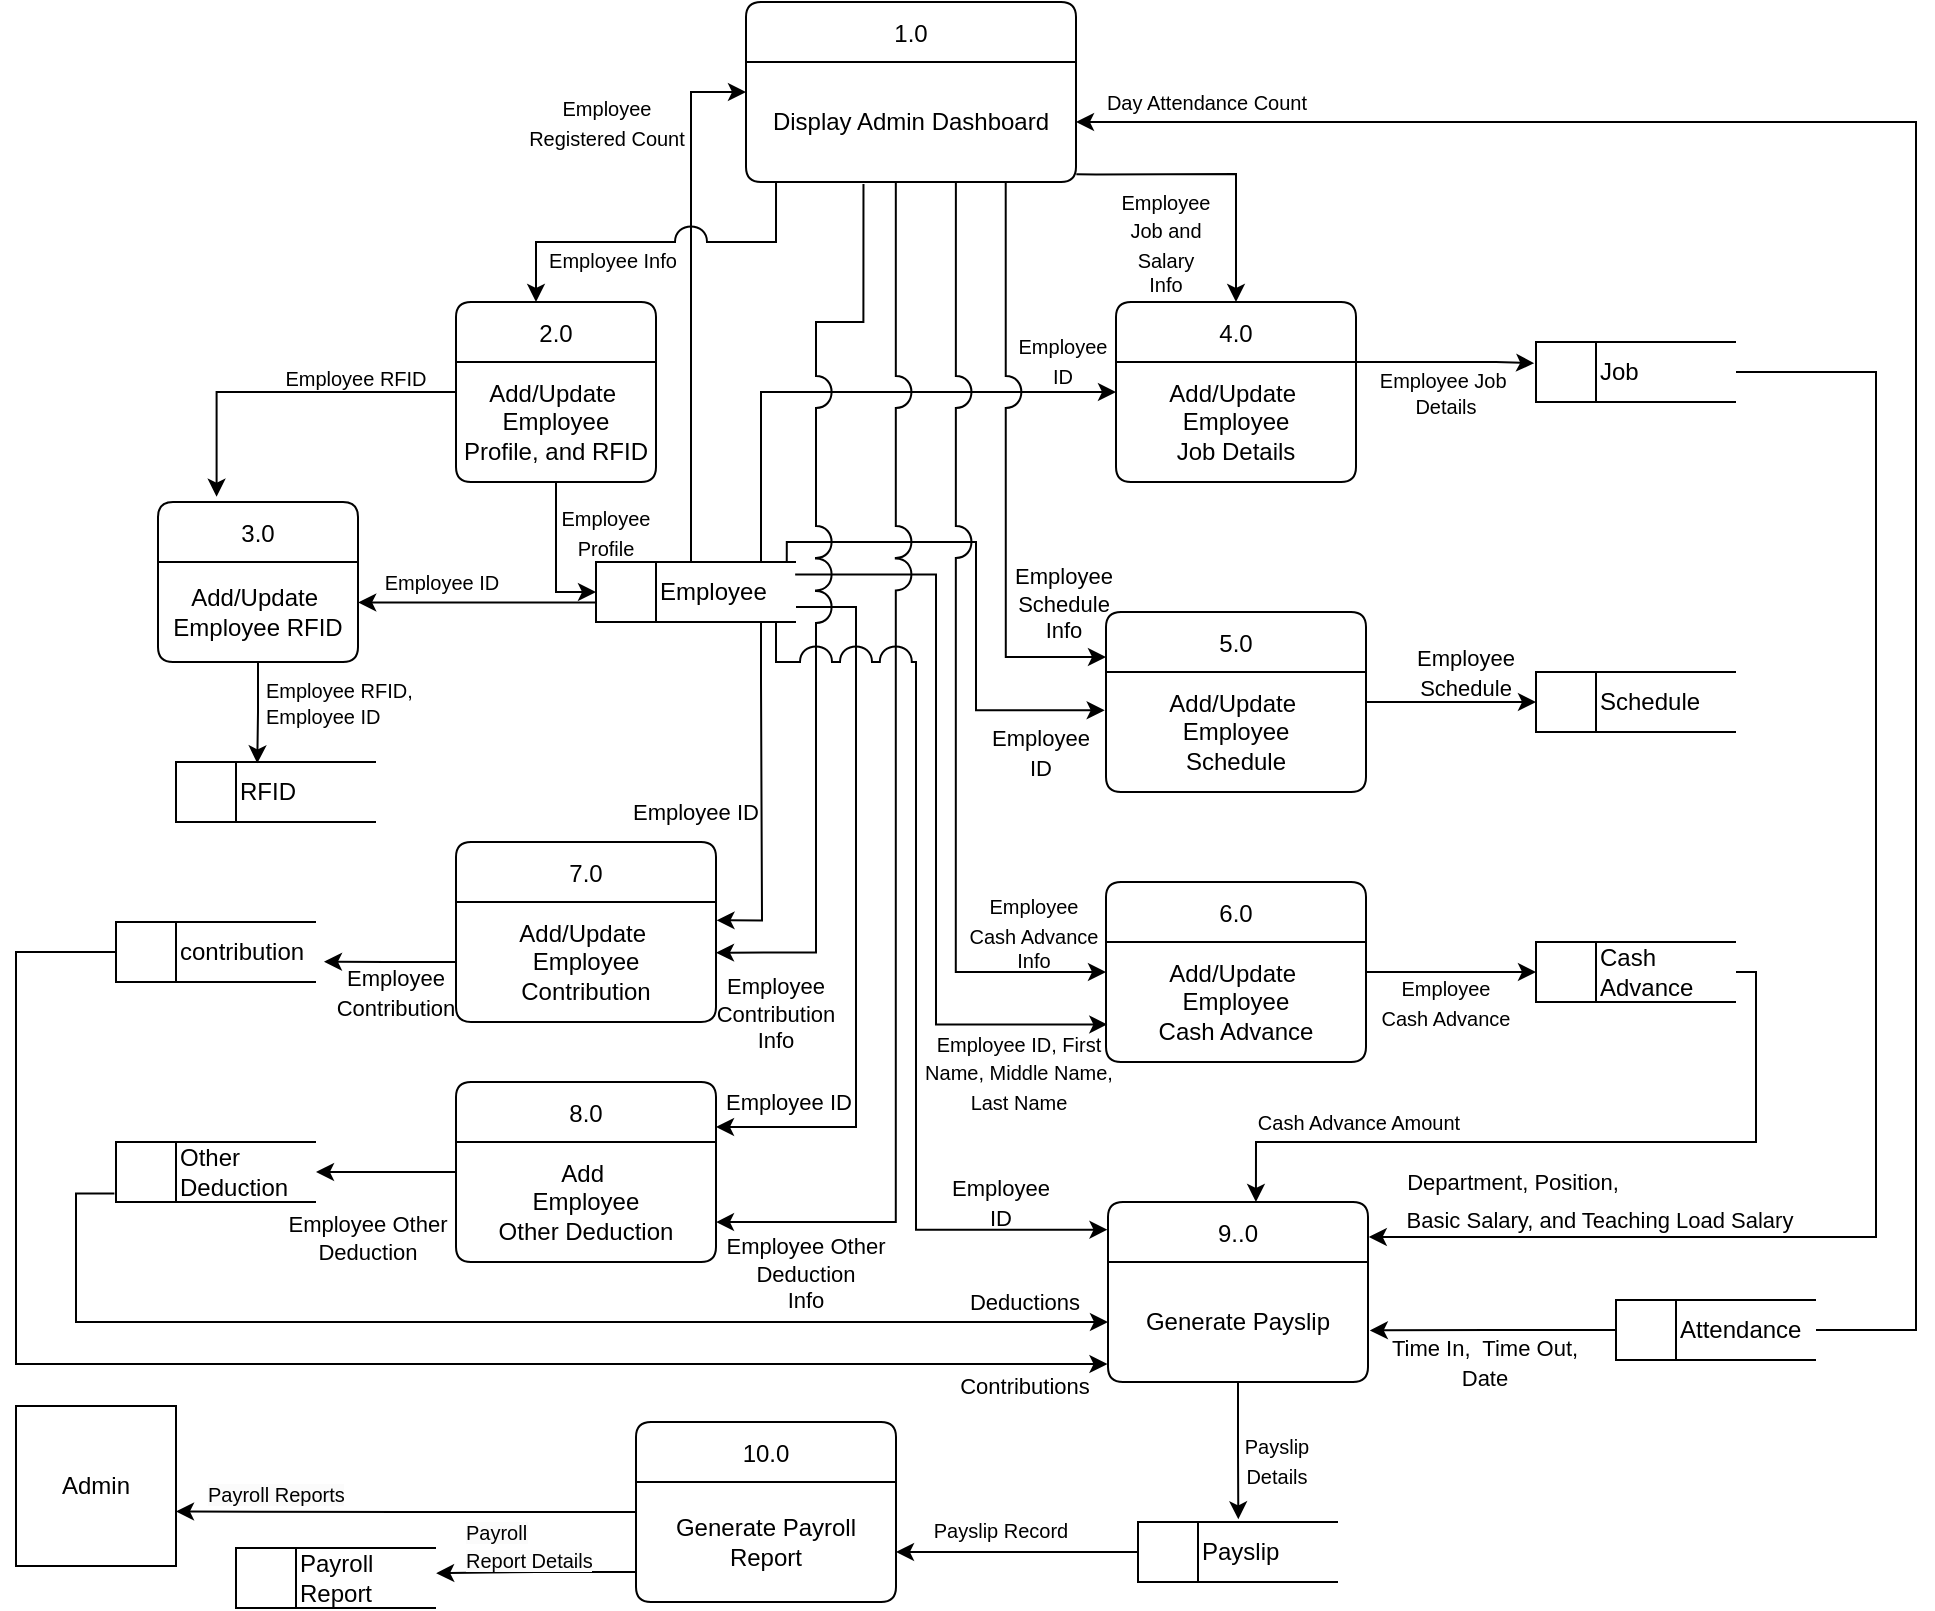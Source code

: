 <mxfile version="24.4.0" type="device">
  <diagram name="Page-1" id="oLx8PSXtBinwXs66SALR">
    <mxGraphModel dx="1100" dy="665" grid="1" gridSize="10" guides="1" tooltips="1" connect="1" arrows="1" fold="1" page="1" pageScale="1" pageWidth="1100" pageHeight="850" math="0" shadow="0">
      <root>
        <mxCell id="0" />
        <mxCell id="1" parent="0" />
        <mxCell id="1j-_imQ27UeOxcc21rLw-4" value="1.0" style="swimlane;fontStyle=0;childLayout=stackLayout;horizontal=1;startSize=30;fillColor=#ffffff;horizontalStack=0;resizeParent=1;resizeParentMax=0;resizeLast=0;collapsible=0;marginBottom=0;swimlaneFillColor=#ffffff;absoluteArcSize=1;arcSize=15;rounded=1;" parent="1" vertex="1">
          <mxGeometry x="465" y="30" width="165" height="90" as="geometry" />
        </mxCell>
        <mxCell id="1j-_imQ27UeOxcc21rLw-5" value="Display Admin Dashboard" style="text;html=1;align=center;verticalAlign=middle;whiteSpace=wrap;rounded=0;" parent="1j-_imQ27UeOxcc21rLw-4" vertex="1">
          <mxGeometry y="30" width="165" height="60" as="geometry" />
        </mxCell>
        <mxCell id="1j-_imQ27UeOxcc21rLw-6" value="2.0" style="swimlane;fontStyle=0;childLayout=stackLayout;horizontal=1;startSize=30;fillColor=#ffffff;horizontalStack=0;resizeParent=1;resizeParentMax=0;resizeLast=0;collapsible=0;marginBottom=0;swimlaneFillColor=#ffffff;absoluteArcSize=1;arcSize=15;rounded=1;" parent="1" vertex="1">
          <mxGeometry x="320" y="180" width="100" height="90" as="geometry" />
        </mxCell>
        <mxCell id="1j-_imQ27UeOxcc21rLw-7" value="Add/Update&amp;nbsp;&lt;div&gt;Employee&lt;br&gt;Profile, and RFID&lt;/div&gt;" style="text;html=1;align=center;verticalAlign=middle;whiteSpace=wrap;rounded=0;" parent="1j-_imQ27UeOxcc21rLw-6" vertex="1">
          <mxGeometry y="30" width="100" height="60" as="geometry" />
        </mxCell>
        <mxCell id="1j-_imQ27UeOxcc21rLw-9" value="&lt;font style=&quot;font-size: 10px;&quot;&gt;Employee Info&lt;/font&gt;" style="text;html=1;align=center;verticalAlign=middle;whiteSpace=wrap;rounded=0;" parent="1" vertex="1">
          <mxGeometry x="351" y="149" width="95" height="20" as="geometry" />
        </mxCell>
        <mxCell id="1j-_imQ27UeOxcc21rLw-10" value="" style="html=1;dashed=0;whiteSpace=wrap;shape=mxgraph.dfd.dataStoreID;align=left;spacingLeft=3;points=[[0,0],[0.5,0],[1,0],[0,0.5],[1,0.5],[0,1],[0.5,1],[1,1]];" parent="1" vertex="1">
          <mxGeometry x="390" y="310" width="100" height="30" as="geometry" />
        </mxCell>
        <mxCell id="1j-_imQ27UeOxcc21rLw-91" style="edgeStyle=orthogonalEdgeStyle;rounded=0;orthogonalLoop=1;jettySize=auto;html=1;exitX=0.75;exitY=0;exitDx=0;exitDy=0;entryX=0;entryY=0.25;entryDx=0;entryDy=0;" parent="1" source="1j-_imQ27UeOxcc21rLw-11" target="1j-_imQ27UeOxcc21rLw-64" edge="1">
          <mxGeometry relative="1" as="geometry" />
        </mxCell>
        <mxCell id="1j-_imQ27UeOxcc21rLw-126" style="edgeStyle=orthogonalEdgeStyle;rounded=0;orthogonalLoop=1;jettySize=auto;html=1;exitX=0.75;exitY=1;exitDx=0;exitDy=0;entryX=1.002;entryY=0.153;entryDx=0;entryDy=0;entryPerimeter=0;" parent="1" source="1j-_imQ27UeOxcc21rLw-11" target="1j-_imQ27UeOxcc21rLw-117" edge="1">
          <mxGeometry relative="1" as="geometry">
            <mxPoint x="470" y="490" as="targetPoint" />
            <Array as="points">
              <mxPoint x="473" y="370" />
              <mxPoint x="473" y="489" />
            </Array>
          </mxGeometry>
        </mxCell>
        <mxCell id="1j-_imQ27UeOxcc21rLw-136" style="edgeStyle=orthogonalEdgeStyle;rounded=0;orthogonalLoop=1;jettySize=auto;html=1;exitX=1;exitY=0.75;exitDx=0;exitDy=0;entryX=1;entryY=0.25;entryDx=0;entryDy=0;jumpStyle=arc;" parent="1" source="1j-_imQ27UeOxcc21rLw-11" target="1j-_imQ27UeOxcc21rLw-133" edge="1">
          <mxGeometry relative="1" as="geometry">
            <Array as="points">
              <mxPoint x="520" y="332" />
              <mxPoint x="520" y="592" />
            </Array>
          </mxGeometry>
        </mxCell>
        <mxCell id="1j-_imQ27UeOxcc21rLw-227" style="edgeStyle=orthogonalEdgeStyle;rounded=0;orthogonalLoop=1;jettySize=auto;html=1;exitX=0.25;exitY=0;exitDx=0;exitDy=0;entryX=0;entryY=0.25;entryDx=0;entryDy=0;jumpStyle=none;" parent="1" source="1j-_imQ27UeOxcc21rLw-11" target="1j-_imQ27UeOxcc21rLw-5" edge="1">
          <mxGeometry relative="1" as="geometry" />
        </mxCell>
        <mxCell id="1j-_imQ27UeOxcc21rLw-11" value="Employee" style="text;html=1;align=left;verticalAlign=middle;whiteSpace=wrap;rounded=0;" parent="1" vertex="1">
          <mxGeometry x="420" y="310" width="70" height="30" as="geometry" />
        </mxCell>
        <mxCell id="1j-_imQ27UeOxcc21rLw-14" value="&lt;font style=&quot;font-size: 10px;&quot;&gt;Employee Profile&lt;/font&gt;" style="text;html=1;align=center;verticalAlign=middle;whiteSpace=wrap;rounded=0;" parent="1" vertex="1">
          <mxGeometry x="370" y="270" width="50" height="50" as="geometry" />
        </mxCell>
        <mxCell id="1j-_imQ27UeOxcc21rLw-23" value="" style="html=1;dashed=0;whiteSpace=wrap;shape=mxgraph.dfd.dataStoreID;align=left;spacingLeft=3;points=[[0,0],[0.5,0],[1,0],[0,0.5],[1,0.5],[0,1],[0.5,1],[1,1]];" parent="1" vertex="1">
          <mxGeometry x="180" y="410" width="100" height="30" as="geometry" />
        </mxCell>
        <mxCell id="1j-_imQ27UeOxcc21rLw-24" value="RFID" style="text;html=1;align=left;verticalAlign=middle;whiteSpace=wrap;rounded=0;" parent="1" vertex="1">
          <mxGeometry x="210" y="410" width="70" height="30" as="geometry" />
        </mxCell>
        <mxCell id="1j-_imQ27UeOxcc21rLw-26" value="&lt;font style=&quot;font-size: 10px;&quot;&gt;Employee RFID&lt;/font&gt;" style="text;html=1;align=center;verticalAlign=middle;whiteSpace=wrap;rounded=0;" parent="1" vertex="1">
          <mxGeometry x="220" y="207" width="100" height="21" as="geometry" />
        </mxCell>
        <mxCell id="1j-_imQ27UeOxcc21rLw-60" style="edgeStyle=orthogonalEdgeStyle;rounded=0;orthogonalLoop=1;jettySize=auto;html=1;exitX=0.091;exitY=1;exitDx=0;exitDy=0;exitPerimeter=0;jumpStyle=arc;jumpSize=16;" parent="1" source="1j-_imQ27UeOxcc21rLw-5" target="1j-_imQ27UeOxcc21rLw-6" edge="1">
          <mxGeometry relative="1" as="geometry">
            <mxPoint x="360" y="180" as="targetPoint" />
            <Array as="points">
              <mxPoint x="480" y="150" />
              <mxPoint x="360" y="150" />
            </Array>
          </mxGeometry>
        </mxCell>
        <mxCell id="1j-_imQ27UeOxcc21rLw-63" value="4.0" style="swimlane;fontStyle=0;childLayout=stackLayout;horizontal=1;startSize=30;fillColor=#ffffff;horizontalStack=0;resizeParent=1;resizeParentMax=0;resizeLast=0;collapsible=0;marginBottom=0;swimlaneFillColor=#ffffff;absoluteArcSize=1;arcSize=15;rounded=1;" parent="1" vertex="1">
          <mxGeometry x="650" y="180" width="120" height="90" as="geometry" />
        </mxCell>
        <mxCell id="1j-_imQ27UeOxcc21rLw-64" value="Add/Update&amp;nbsp;&lt;div&gt;Employee&lt;br&gt;Job Details&lt;/div&gt;" style="text;html=1;align=center;verticalAlign=middle;whiteSpace=wrap;rounded=0;" parent="1j-_imQ27UeOxcc21rLw-63" vertex="1">
          <mxGeometry y="30" width="120" height="60" as="geometry" />
        </mxCell>
        <mxCell id="1j-_imQ27UeOxcc21rLw-65" value="&lt;font style=&quot;font-size: 10px;&quot;&gt;Employee Job and Salary&lt;/font&gt;&lt;div style=&quot;font-size: 10px;&quot;&gt;&lt;font style=&quot;font-size: 10px;&quot;&gt;Info&lt;/font&gt;&lt;/div&gt;" style="text;html=1;align=center;verticalAlign=middle;whiteSpace=wrap;rounded=0;" parent="1" vertex="1">
          <mxGeometry x="650" y="115" width="50" height="70" as="geometry" />
        </mxCell>
        <mxCell id="1j-_imQ27UeOxcc21rLw-66" value="" style="html=1;dashed=0;whiteSpace=wrap;shape=mxgraph.dfd.dataStoreID;align=left;spacingLeft=3;points=[[0,0],[0.5,0],[1,0],[0,0.5],[1,0.5],[0,1],[0.5,1],[1,1]];" parent="1" vertex="1">
          <mxGeometry x="860" y="200" width="100" height="30" as="geometry" />
        </mxCell>
        <mxCell id="1j-_imQ27UeOxcc21rLw-67" value="Job" style="text;html=1;align=left;verticalAlign=middle;whiteSpace=wrap;rounded=0;" parent="1" vertex="1">
          <mxGeometry x="890" y="200" width="70" height="30" as="geometry" />
        </mxCell>
        <mxCell id="1j-_imQ27UeOxcc21rLw-72" value="&lt;font style=&quot;font-size: 10px;&quot;&gt;Employee Job&amp;nbsp;&lt;/font&gt;&lt;div style=&quot;font-size: 10px;&quot;&gt;&lt;font style=&quot;font-size: 10px;&quot;&gt;Details&lt;/font&gt;&lt;/div&gt;" style="text;html=1;align=center;verticalAlign=middle;whiteSpace=wrap;rounded=0;" parent="1" vertex="1">
          <mxGeometry x="765" y="207.5" width="100" height="35" as="geometry" />
        </mxCell>
        <mxCell id="1j-_imQ27UeOxcc21rLw-74" value="5.0" style="swimlane;fontStyle=0;childLayout=stackLayout;horizontal=1;startSize=30;fillColor=#ffffff;horizontalStack=0;resizeParent=1;resizeParentMax=0;resizeLast=0;collapsible=0;marginBottom=0;swimlaneFillColor=#ffffff;absoluteArcSize=1;arcSize=15;rounded=1;" parent="1" vertex="1">
          <mxGeometry x="645" y="335" width="130" height="90" as="geometry" />
        </mxCell>
        <mxCell id="1j-_imQ27UeOxcc21rLw-75" value="Add/Update&amp;nbsp;&lt;div&gt;Employee&lt;br&gt;Schedule&lt;/div&gt;" style="text;html=1;align=center;verticalAlign=middle;whiteSpace=wrap;rounded=0;" parent="1j-_imQ27UeOxcc21rLw-74" vertex="1">
          <mxGeometry y="30" width="130" height="60" as="geometry" />
        </mxCell>
        <mxCell id="1j-_imQ27UeOxcc21rLw-76" value="&lt;font style=&quot;font-size: 11px;&quot;&gt;Employee Schedule&lt;/font&gt;&lt;div style=&quot;font-size: 11px;&quot;&gt;&lt;font style=&quot;font-size: 11px;&quot;&gt;Info&lt;/font&gt;&lt;/div&gt;" style="text;html=1;align=center;verticalAlign=middle;whiteSpace=wrap;rounded=0;" parent="1" vertex="1">
          <mxGeometry x="603.5" y="305" width="40" height="50" as="geometry" />
        </mxCell>
        <mxCell id="1j-_imQ27UeOxcc21rLw-77" value="" style="html=1;dashed=0;whiteSpace=wrap;shape=mxgraph.dfd.dataStoreID;align=left;spacingLeft=3;points=[[0,0],[0.5,0],[1,0],[0,0.5],[1,0.5],[0,1],[0.5,1],[1,1]];" parent="1" vertex="1">
          <mxGeometry x="860" y="365" width="100" height="30" as="geometry" />
        </mxCell>
        <mxCell id="1j-_imQ27UeOxcc21rLw-78" value="Schedule" style="text;html=1;align=left;verticalAlign=middle;whiteSpace=wrap;rounded=0;" parent="1" vertex="1">
          <mxGeometry x="890" y="365" width="70" height="30" as="geometry" />
        </mxCell>
        <mxCell id="1j-_imQ27UeOxcc21rLw-80" value="&lt;font style=&quot;font-size: 11px;&quot;&gt;Employee Schedule&lt;/font&gt;" style="text;html=1;align=center;verticalAlign=middle;whiteSpace=wrap;rounded=0;" parent="1" vertex="1">
          <mxGeometry x="800" y="340" width="50" height="50" as="geometry" />
        </mxCell>
        <mxCell id="1j-_imQ27UeOxcc21rLw-83" style="edgeStyle=orthogonalEdgeStyle;rounded=0;orthogonalLoop=1;jettySize=auto;html=1;exitX=0.5;exitY=1;exitDx=0;exitDy=0;entryX=0;entryY=0.5;entryDx=0;entryDy=0;" parent="1" source="1j-_imQ27UeOxcc21rLw-7" target="1j-_imQ27UeOxcc21rLw-10" edge="1">
          <mxGeometry relative="1" as="geometry" />
        </mxCell>
        <mxCell id="1j-_imQ27UeOxcc21rLw-90" value="&lt;font style=&quot;font-size: 10px;&quot;&gt;Employee ID&lt;/font&gt;" style="text;html=1;align=center;verticalAlign=middle;whiteSpace=wrap;rounded=0;" parent="1" vertex="1">
          <mxGeometry x="277.5" y="310" width="70" height="20" as="geometry" />
        </mxCell>
        <mxCell id="1j-_imQ27UeOxcc21rLw-92" style="edgeStyle=orthogonalEdgeStyle;rounded=0;orthogonalLoop=1;jettySize=auto;html=1;exitX=1;exitY=0;exitDx=0;exitDy=0;entryX=-0.009;entryY=0.354;entryDx=0;entryDy=0;entryPerimeter=0;" parent="1" source="1j-_imQ27UeOxcc21rLw-64" target="1j-_imQ27UeOxcc21rLw-66" edge="1">
          <mxGeometry relative="1" as="geometry">
            <mxPoint x="840" y="250" as="targetPoint" />
            <Array as="points">
              <mxPoint x="840" y="210" />
            </Array>
          </mxGeometry>
        </mxCell>
        <mxCell id="1j-_imQ27UeOxcc21rLw-95" style="edgeStyle=orthogonalEdgeStyle;rounded=0;orthogonalLoop=1;jettySize=auto;html=1;exitX=1.001;exitY=0.936;exitDx=0;exitDy=0;entryX=0.5;entryY=0;entryDx=0;entryDy=0;exitPerimeter=0;" parent="1" source="1j-_imQ27UeOxcc21rLw-5" target="1j-_imQ27UeOxcc21rLw-63" edge="1">
          <mxGeometry relative="1" as="geometry">
            <Array as="points">
              <mxPoint x="640" y="116" />
              <mxPoint x="710" y="116" />
            </Array>
          </mxGeometry>
        </mxCell>
        <mxCell id="1j-_imQ27UeOxcc21rLw-98" style="edgeStyle=orthogonalEdgeStyle;rounded=0;orthogonalLoop=1;jettySize=auto;html=1;exitX=0.934;exitY=-0.003;exitDx=0;exitDy=0;entryX=-0.005;entryY=0.319;entryDx=0;entryDy=0;entryPerimeter=0;exitPerimeter=0;" parent="1" source="1j-_imQ27UeOxcc21rLw-11" target="1j-_imQ27UeOxcc21rLw-75" edge="1">
          <mxGeometry relative="1" as="geometry">
            <Array as="points">
              <mxPoint x="485" y="300" />
              <mxPoint x="580" y="300" />
              <mxPoint x="580" y="384" />
            </Array>
          </mxGeometry>
        </mxCell>
        <mxCell id="1j-_imQ27UeOxcc21rLw-99" value="&lt;font style=&quot;font-size: 11px;&quot;&gt;Employee ID&lt;/font&gt;" style="text;html=1;align=center;verticalAlign=middle;whiteSpace=wrap;rounded=0;" parent="1" vertex="1">
          <mxGeometry x="590" y="395" width="45" height="20" as="geometry" />
        </mxCell>
        <mxCell id="1j-_imQ27UeOxcc21rLw-100" style="edgeStyle=orthogonalEdgeStyle;rounded=0;orthogonalLoop=1;jettySize=auto;html=1;exitX=1;exitY=0.25;exitDx=0;exitDy=0;entryX=0;entryY=0.5;entryDx=0;entryDy=0;" parent="1" source="1j-_imQ27UeOxcc21rLw-75" target="1j-_imQ27UeOxcc21rLw-77" edge="1">
          <mxGeometry relative="1" as="geometry" />
        </mxCell>
        <mxCell id="1j-_imQ27UeOxcc21rLw-102" value="6.0" style="swimlane;fontStyle=0;childLayout=stackLayout;horizontal=1;startSize=30;fillColor=#ffffff;horizontalStack=0;resizeParent=1;resizeParentMax=0;resizeLast=0;collapsible=0;marginBottom=0;swimlaneFillColor=#ffffff;absoluteArcSize=1;arcSize=15;rounded=1;" parent="1" vertex="1">
          <mxGeometry x="645" y="470" width="130" height="90" as="geometry" />
        </mxCell>
        <mxCell id="1j-_imQ27UeOxcc21rLw-103" value="Add/Update&amp;nbsp;&lt;div&gt;Employee&lt;br&gt;Cash Advance&lt;/div&gt;" style="text;html=1;align=center;verticalAlign=middle;whiteSpace=wrap;rounded=0;" parent="1j-_imQ27UeOxcc21rLw-102" vertex="1">
          <mxGeometry y="30" width="130" height="60" as="geometry" />
        </mxCell>
        <mxCell id="1j-_imQ27UeOxcc21rLw-105" style="edgeStyle=orthogonalEdgeStyle;rounded=0;orthogonalLoop=1;jettySize=auto;html=1;entryX=0;entryY=0.25;entryDx=0;entryDy=0;jumpStyle=arc;jumpSize=16;exitX=0.636;exitY=1;exitDx=0;exitDy=0;exitPerimeter=0;" parent="1" source="1j-_imQ27UeOxcc21rLw-5" target="1j-_imQ27UeOxcc21rLw-103" edge="1">
          <mxGeometry relative="1" as="geometry">
            <mxPoint x="570" y="140" as="sourcePoint" />
            <Array as="points">
              <mxPoint x="570" y="515" />
            </Array>
          </mxGeometry>
        </mxCell>
        <mxCell id="1j-_imQ27UeOxcc21rLw-106" value="&lt;font style=&quot;font-size: 10px;&quot;&gt;Employee ID, First Name, Middle Name, Last Name&lt;/font&gt;" style="text;html=1;align=center;verticalAlign=middle;whiteSpace=wrap;rounded=0;" parent="1" vertex="1">
          <mxGeometry x="552" y="545" width="99" height="40" as="geometry" />
        </mxCell>
        <mxCell id="1j-_imQ27UeOxcc21rLw-107" value="&lt;font style=&quot;font-size: 10px;&quot;&gt;Employee ID&lt;/font&gt;" style="text;html=1;align=center;verticalAlign=middle;whiteSpace=wrap;rounded=0;" parent="1" vertex="1">
          <mxGeometry x="601" y="199" width="45" height="20" as="geometry" />
        </mxCell>
        <mxCell id="1j-_imQ27UeOxcc21rLw-109" value="" style="html=1;dashed=0;whiteSpace=wrap;shape=mxgraph.dfd.dataStoreID;align=left;spacingLeft=3;points=[[0,0],[0.5,0],[1,0],[0,0.5],[1,0.5],[0,1],[0.5,1],[1,1]];" parent="1" vertex="1">
          <mxGeometry x="860" y="500" width="100" height="30" as="geometry" />
        </mxCell>
        <mxCell id="1j-_imQ27UeOxcc21rLw-110" value="Cash Advance" style="text;html=1;align=left;verticalAlign=middle;whiteSpace=wrap;rounded=0;" parent="1" vertex="1">
          <mxGeometry x="890" y="500" width="70" height="30" as="geometry" />
        </mxCell>
        <mxCell id="1j-_imQ27UeOxcc21rLw-111" style="edgeStyle=orthogonalEdgeStyle;rounded=0;orthogonalLoop=1;jettySize=auto;html=1;exitX=1;exitY=0.25;exitDx=0;exitDy=0;entryX=0;entryY=0.5;entryDx=0;entryDy=0;" parent="1" source="1j-_imQ27UeOxcc21rLw-103" target="1j-_imQ27UeOxcc21rLw-109" edge="1">
          <mxGeometry relative="1" as="geometry" />
        </mxCell>
        <mxCell id="1j-_imQ27UeOxcc21rLw-112" value="&lt;font style=&quot;font-size: 10px;&quot;&gt;Employee Cash Advance&lt;/font&gt;" style="text;html=1;align=center;verticalAlign=middle;whiteSpace=wrap;rounded=0;" parent="1" vertex="1">
          <mxGeometry x="780" y="510" width="70" height="40" as="geometry" />
        </mxCell>
        <mxCell id="1j-_imQ27UeOxcc21rLw-113" style="edgeStyle=orthogonalEdgeStyle;rounded=0;orthogonalLoop=1;jettySize=auto;html=1;exitX=0.994;exitY=0.207;exitDx=0;exitDy=0;entryX=0.005;entryY=0.687;entryDx=0;entryDy=0;entryPerimeter=0;exitPerimeter=0;" parent="1" source="1j-_imQ27UeOxcc21rLw-11" target="1j-_imQ27UeOxcc21rLw-103" edge="1">
          <mxGeometry relative="1" as="geometry">
            <Array as="points">
              <mxPoint x="560" y="316" />
              <mxPoint x="560" y="541" />
            </Array>
          </mxGeometry>
        </mxCell>
        <mxCell id="1j-_imQ27UeOxcc21rLw-114" value="&lt;font style=&quot;font-size: 10px;&quot;&gt;Employee Cash Advance&lt;/font&gt;&lt;div style=&quot;font-size: 10px;&quot;&gt;&lt;font style=&quot;font-size: 10px;&quot;&gt;Info&lt;/font&gt;&lt;/div&gt;" style="text;html=1;align=center;verticalAlign=middle;whiteSpace=wrap;rounded=0;" parent="1" vertex="1">
          <mxGeometry x="573.5" y="470" width="70" height="50" as="geometry" />
        </mxCell>
        <mxCell id="1j-_imQ27UeOxcc21rLw-116" value="7.0" style="swimlane;fontStyle=0;childLayout=stackLayout;horizontal=1;startSize=30;fillColor=#ffffff;horizontalStack=0;resizeParent=1;resizeParentMax=0;resizeLast=0;collapsible=0;marginBottom=0;swimlaneFillColor=#ffffff;absoluteArcSize=1;arcSize=15;rounded=1;" parent="1" vertex="1">
          <mxGeometry x="320" y="450" width="130" height="90" as="geometry" />
        </mxCell>
        <mxCell id="1j-_imQ27UeOxcc21rLw-117" value="Add/Update&amp;nbsp;&lt;div&gt;Employee&lt;br&gt;Contribution&lt;/div&gt;" style="text;html=1;align=center;verticalAlign=middle;whiteSpace=wrap;rounded=0;" parent="1j-_imQ27UeOxcc21rLw-116" vertex="1">
          <mxGeometry y="30" width="130" height="60" as="geometry" />
        </mxCell>
        <mxCell id="1j-_imQ27UeOxcc21rLw-155" style="edgeStyle=orthogonalEdgeStyle;rounded=0;orthogonalLoop=1;jettySize=auto;html=1;entryX=-0.002;entryY=0.85;entryDx=0;entryDy=0;entryPerimeter=0;jumpStyle=none;" parent="1" source="1j-_imQ27UeOxcc21rLw-118" target="1j-_imQ27UeOxcc21rLw-145" edge="1">
          <mxGeometry relative="1" as="geometry">
            <Array as="points">
              <mxPoint x="100" y="505" />
              <mxPoint x="100" y="711" />
            </Array>
          </mxGeometry>
        </mxCell>
        <mxCell id="1j-_imQ27UeOxcc21rLw-118" value="" style="html=1;dashed=0;whiteSpace=wrap;shape=mxgraph.dfd.dataStoreID;align=left;spacingLeft=3;points=[[0,0],[0.5,0],[1,0],[0,0.5],[1,0.5],[0,1],[0.5,1],[1,1]];" parent="1" vertex="1">
          <mxGeometry x="150" y="490" width="100" height="30" as="geometry" />
        </mxCell>
        <mxCell id="1j-_imQ27UeOxcc21rLw-119" value="contribution" style="text;html=1;align=left;verticalAlign=middle;whiteSpace=wrap;rounded=0;" parent="1" vertex="1">
          <mxGeometry x="180" y="490" width="70" height="30" as="geometry" />
        </mxCell>
        <mxCell id="1j-_imQ27UeOxcc21rLw-123" value="&lt;font style=&quot;font-size: 11px;&quot;&gt;Employee Contribution&lt;/font&gt;&lt;div style=&quot;font-size: 11px;&quot;&gt;&lt;font style=&quot;font-size: 11px;&quot;&gt;Info&lt;/font&gt;&lt;/div&gt;" style="text;html=1;align=center;verticalAlign=middle;whiteSpace=wrap;rounded=0;" parent="1" vertex="1">
          <mxGeometry x="460" y="510" width="40" height="50" as="geometry" />
        </mxCell>
        <mxCell id="1j-_imQ27UeOxcc21rLw-124" style="edgeStyle=orthogonalEdgeStyle;rounded=0;orthogonalLoop=1;jettySize=auto;html=1;entryX=1.057;entryY=0.662;entryDx=0;entryDy=0;entryPerimeter=0;" parent="1" source="1j-_imQ27UeOxcc21rLw-117" target="1j-_imQ27UeOxcc21rLw-119" edge="1">
          <mxGeometry relative="1" as="geometry" />
        </mxCell>
        <mxCell id="1j-_imQ27UeOxcc21rLw-127" value="&lt;font style=&quot;font-size: 11px;&quot;&gt;Employee ID&lt;/font&gt;" style="text;html=1;align=center;verticalAlign=middle;whiteSpace=wrap;rounded=0;" parent="1" vertex="1">
          <mxGeometry x="405" y="425" width="70" height="20" as="geometry" />
        </mxCell>
        <mxCell id="1j-_imQ27UeOxcc21rLw-128" value="&lt;font style=&quot;font-size: 11px;&quot;&gt;Employee Contribution&lt;/font&gt;" style="text;html=1;align=center;verticalAlign=middle;whiteSpace=wrap;rounded=0;" parent="1" vertex="1">
          <mxGeometry x="270" y="510" width="40" height="30" as="geometry" />
        </mxCell>
        <mxCell id="1j-_imQ27UeOxcc21rLw-130" style="edgeStyle=orthogonalEdgeStyle;rounded=0;orthogonalLoop=1;jettySize=auto;html=1;exitX=0.787;exitY=0.996;exitDx=0;exitDy=0;entryX=0;entryY=0.25;entryDx=0;entryDy=0;jumpStyle=arc;jumpSize=16;exitPerimeter=0;" parent="1" source="1j-_imQ27UeOxcc21rLw-5" target="1j-_imQ27UeOxcc21rLw-74" edge="1">
          <mxGeometry relative="1" as="geometry">
            <Array as="points">
              <mxPoint x="595" y="358" />
            </Array>
          </mxGeometry>
        </mxCell>
        <mxCell id="1j-_imQ27UeOxcc21rLw-131" style="edgeStyle=orthogonalEdgeStyle;rounded=0;orthogonalLoop=1;jettySize=auto;html=1;exitX=0.356;exitY=1.016;exitDx=0;exitDy=0;entryX=1;entryY=0.422;entryDx=0;entryDy=0;entryPerimeter=0;jumpStyle=arc;jumpSize=16;exitPerimeter=0;" parent="1" source="1j-_imQ27UeOxcc21rLw-5" target="1j-_imQ27UeOxcc21rLw-117" edge="1">
          <mxGeometry relative="1" as="geometry">
            <Array as="points">
              <mxPoint x="524" y="190" />
              <mxPoint x="500" y="190" />
              <mxPoint x="500" y="505" />
            </Array>
          </mxGeometry>
        </mxCell>
        <mxCell id="1j-_imQ27UeOxcc21rLw-133" value="8.0" style="swimlane;fontStyle=0;childLayout=stackLayout;horizontal=1;startSize=30;fillColor=#ffffff;horizontalStack=0;resizeParent=1;resizeParentMax=0;resizeLast=0;collapsible=0;marginBottom=0;swimlaneFillColor=#ffffff;absoluteArcSize=1;arcSize=15;rounded=1;" parent="1" vertex="1">
          <mxGeometry x="320" y="570" width="130" height="90" as="geometry" />
        </mxCell>
        <mxCell id="1j-_imQ27UeOxcc21rLw-134" value="Add&amp;nbsp;&lt;div&gt;Employee&lt;br&gt;Other Deduction&lt;/div&gt;" style="text;html=1;align=center;verticalAlign=middle;whiteSpace=wrap;rounded=0;" parent="1j-_imQ27UeOxcc21rLw-133" vertex="1">
          <mxGeometry y="30" width="130" height="60" as="geometry" />
        </mxCell>
        <mxCell id="1j-_imQ27UeOxcc21rLw-137" value="&lt;font style=&quot;font-size: 11px;&quot;&gt;Employee ID&lt;/font&gt;" style="text;html=1;align=center;verticalAlign=middle;whiteSpace=wrap;rounded=0;" parent="1" vertex="1">
          <mxGeometry x="450" y="570" width="73" height="20" as="geometry" />
        </mxCell>
        <mxCell id="1j-_imQ27UeOxcc21rLw-138" style="edgeStyle=orthogonalEdgeStyle;rounded=0;orthogonalLoop=1;jettySize=auto;html=1;exitX=0.454;exitY=1.008;exitDx=0;exitDy=0;entryX=1;entryY=0.667;entryDx=0;entryDy=0;entryPerimeter=0;jumpStyle=arc;jumpSize=16;exitPerimeter=0;" parent="1" source="1j-_imQ27UeOxcc21rLw-5" target="1j-_imQ27UeOxcc21rLw-134" edge="1">
          <mxGeometry relative="1" as="geometry">
            <Array as="points">
              <mxPoint x="540" y="640" />
            </Array>
          </mxGeometry>
        </mxCell>
        <mxCell id="1j-_imQ27UeOxcc21rLw-139" value="&lt;font style=&quot;font-size: 11px;&quot;&gt;Employee Other Deduction&lt;/font&gt;&lt;div style=&quot;font-size: 11px;&quot;&gt;&lt;font style=&quot;font-size: 11px;&quot;&gt;Info&lt;/font&gt;&lt;/div&gt;" style="text;html=1;align=center;verticalAlign=middle;whiteSpace=wrap;rounded=0;" parent="1" vertex="1">
          <mxGeometry x="450" y="640" width="90" height="50" as="geometry" />
        </mxCell>
        <mxCell id="1j-_imQ27UeOxcc21rLw-156" style="edgeStyle=orthogonalEdgeStyle;rounded=0;orthogonalLoop=1;jettySize=auto;html=1;exitX=-0.008;exitY=0.859;exitDx=0;exitDy=0;entryX=0;entryY=0.5;entryDx=0;entryDy=0;exitPerimeter=0;" parent="1" source="1j-_imQ27UeOxcc21rLw-140" target="1j-_imQ27UeOxcc21rLw-145" edge="1">
          <mxGeometry relative="1" as="geometry" />
        </mxCell>
        <mxCell id="1j-_imQ27UeOxcc21rLw-140" value="" style="html=1;dashed=0;whiteSpace=wrap;shape=mxgraph.dfd.dataStoreID;align=left;spacingLeft=3;points=[[0,0],[0.5,0],[1,0],[0,0.5],[1,0.5],[0,1],[0.5,1],[1,1]];" parent="1" vertex="1">
          <mxGeometry x="150" y="600" width="100" height="30" as="geometry" />
        </mxCell>
        <mxCell id="1j-_imQ27UeOxcc21rLw-141" value="Other Deduction" style="text;html=1;align=left;verticalAlign=middle;whiteSpace=wrap;rounded=0;" parent="1" vertex="1">
          <mxGeometry x="180" y="600" width="70" height="30" as="geometry" />
        </mxCell>
        <mxCell id="1j-_imQ27UeOxcc21rLw-142" style="edgeStyle=orthogonalEdgeStyle;rounded=0;orthogonalLoop=1;jettySize=auto;html=1;exitX=0;exitY=0.25;exitDx=0;exitDy=0;entryX=1;entryY=0.5;entryDx=0;entryDy=0;" parent="1" source="1j-_imQ27UeOxcc21rLw-134" target="1j-_imQ27UeOxcc21rLw-141" edge="1">
          <mxGeometry relative="1" as="geometry" />
        </mxCell>
        <mxCell id="1j-_imQ27UeOxcc21rLw-143" value="&lt;font style=&quot;font-size: 11px;&quot;&gt;Employee Other Deduction&lt;/font&gt;&lt;div style=&quot;font-size: 11px;&quot;&gt;&lt;br&gt;&lt;/div&gt;" style="text;html=1;align=center;verticalAlign=middle;whiteSpace=wrap;rounded=0;" parent="1" vertex="1">
          <mxGeometry x="231" y="629" width="90" height="50" as="geometry" />
        </mxCell>
        <mxCell id="1j-_imQ27UeOxcc21rLw-144" value="9..0" style="swimlane;fontStyle=0;childLayout=stackLayout;horizontal=1;startSize=30;fillColor=#ffffff;horizontalStack=0;resizeParent=1;resizeParentMax=0;resizeLast=0;collapsible=0;marginBottom=0;swimlaneFillColor=#ffffff;absoluteArcSize=1;arcSize=15;rounded=1;" parent="1" vertex="1">
          <mxGeometry x="646" y="630" width="130" height="90" as="geometry" />
        </mxCell>
        <mxCell id="1j-_imQ27UeOxcc21rLw-145" value="Generate Payslip" style="text;html=1;align=center;verticalAlign=middle;whiteSpace=wrap;rounded=0;" parent="1j-_imQ27UeOxcc21rLw-144" vertex="1">
          <mxGeometry y="30" width="130" height="60" as="geometry" />
        </mxCell>
        <mxCell id="1j-_imQ27UeOxcc21rLw-147" style="edgeStyle=orthogonalEdgeStyle;rounded=0;orthogonalLoop=1;jettySize=auto;html=1;exitX=0.75;exitY=1;exitDx=0;exitDy=0;entryX=-0.002;entryY=0.154;entryDx=0;entryDy=0;entryPerimeter=0;jumpStyle=arc;jumpSize=16;" parent="1" source="1j-_imQ27UeOxcc21rLw-11" target="1j-_imQ27UeOxcc21rLw-144" edge="1">
          <mxGeometry relative="1" as="geometry">
            <Array as="points">
              <mxPoint x="480" y="340" />
              <mxPoint x="480" y="360" />
              <mxPoint x="550" y="360" />
              <mxPoint x="550" y="644" />
            </Array>
          </mxGeometry>
        </mxCell>
        <mxCell id="1j-_imQ27UeOxcc21rLw-148" value="&lt;font style=&quot;font-size: 11px;&quot;&gt;Employee ID&lt;/font&gt;" style="text;html=1;align=center;verticalAlign=middle;whiteSpace=wrap;rounded=0;" parent="1" vertex="1">
          <mxGeometry x="570" y="620" width="45" height="20" as="geometry" />
        </mxCell>
        <mxCell id="1j-_imQ27UeOxcc21rLw-150" style="edgeStyle=orthogonalEdgeStyle;rounded=0;orthogonalLoop=1;jettySize=auto;html=1;exitX=1;exitY=0.5;exitDx=0;exitDy=0;entryX=0.569;entryY=0;entryDx=0;entryDy=0;entryPerimeter=0;" parent="1" source="1j-_imQ27UeOxcc21rLw-110" target="1j-_imQ27UeOxcc21rLw-144" edge="1">
          <mxGeometry relative="1" as="geometry">
            <mxPoint x="720" y="620" as="targetPoint" />
            <Array as="points">
              <mxPoint x="970" y="515" />
              <mxPoint x="970" y="600" />
              <mxPoint x="720" y="600" />
            </Array>
          </mxGeometry>
        </mxCell>
        <mxCell id="1j-_imQ27UeOxcc21rLw-154" style="edgeStyle=orthogonalEdgeStyle;rounded=0;orthogonalLoop=1;jettySize=auto;html=1;exitX=1;exitY=0.5;exitDx=0;exitDy=0;entryX=1.003;entryY=0.194;entryDx=0;entryDy=0;entryPerimeter=0;jumpStyle=arc;jumpSize=16;" parent="1" source="1j-_imQ27UeOxcc21rLw-67" target="1j-_imQ27UeOxcc21rLw-144" edge="1">
          <mxGeometry relative="1" as="geometry">
            <Array as="points">
              <mxPoint x="1030" y="215" />
              <mxPoint x="1030" y="648" />
            </Array>
          </mxGeometry>
        </mxCell>
        <mxCell id="1j-_imQ27UeOxcc21rLw-157" value="" style="html=1;dashed=0;whiteSpace=wrap;shape=mxgraph.dfd.dataStoreID;align=left;spacingLeft=3;points=[[0,0],[0.5,0],[1,0],[0,0.5],[1,0.5],[0,1],[0.5,1],[1,1]];" parent="1" vertex="1">
          <mxGeometry x="661" y="790" width="100" height="30" as="geometry" />
        </mxCell>
        <mxCell id="1j-_imQ27UeOxcc21rLw-158" value="Payslip" style="text;html=1;align=left;verticalAlign=middle;whiteSpace=wrap;rounded=0;" parent="1" vertex="1">
          <mxGeometry x="691" y="790" width="70" height="30" as="geometry" />
        </mxCell>
        <mxCell id="1j-_imQ27UeOxcc21rLw-163" style="edgeStyle=orthogonalEdgeStyle;rounded=0;orthogonalLoop=1;jettySize=auto;html=1;exitX=0;exitY=0.5;exitDx=0;exitDy=0;entryX=1.007;entryY=0.57;entryDx=0;entryDy=0;entryPerimeter=0;" parent="1" source="1j-_imQ27UeOxcc21rLw-160" target="1j-_imQ27UeOxcc21rLw-145" edge="1">
          <mxGeometry relative="1" as="geometry">
            <mxPoint x="790.0" y="693.842" as="targetPoint" />
          </mxGeometry>
        </mxCell>
        <mxCell id="1j-_imQ27UeOxcc21rLw-160" value="" style="html=1;dashed=0;whiteSpace=wrap;shape=mxgraph.dfd.dataStoreID;align=left;spacingLeft=3;points=[[0,0],[0.5,0],[1,0],[0,0.5],[1,0.5],[0,1],[0.5,1],[1,1]];" parent="1" vertex="1">
          <mxGeometry x="900" y="679" width="100" height="30" as="geometry" />
        </mxCell>
        <mxCell id="1j-_imQ27UeOxcc21rLw-183" style="edgeStyle=orthogonalEdgeStyle;rounded=0;orthogonalLoop=1;jettySize=auto;html=1;exitX=1;exitY=0.5;exitDx=0;exitDy=0;entryX=1;entryY=0.5;entryDx=0;entryDy=0;" parent="1" source="1j-_imQ27UeOxcc21rLw-161" target="1j-_imQ27UeOxcc21rLw-5" edge="1">
          <mxGeometry relative="1" as="geometry">
            <mxPoint x="680" y="90" as="targetPoint" />
            <Array as="points">
              <mxPoint x="1050" y="694" />
              <mxPoint x="1050" y="90" />
            </Array>
          </mxGeometry>
        </mxCell>
        <mxCell id="1j-_imQ27UeOxcc21rLw-161" value="Attendance" style="text;html=1;align=left;verticalAlign=middle;whiteSpace=wrap;rounded=0;" parent="1" vertex="1">
          <mxGeometry x="930" y="679" width="70" height="30" as="geometry" />
        </mxCell>
        <mxCell id="1j-_imQ27UeOxcc21rLw-164" style="edgeStyle=orthogonalEdgeStyle;rounded=0;orthogonalLoop=1;jettySize=auto;html=1;exitX=0.5;exitY=1;exitDx=0;exitDy=0;entryX=0.288;entryY=-0.044;entryDx=0;entryDy=0;entryPerimeter=0;" parent="1" source="1j-_imQ27UeOxcc21rLw-145" target="1j-_imQ27UeOxcc21rLw-158" edge="1">
          <mxGeometry relative="1" as="geometry">
            <mxPoint x="710.741" y="780" as="targetPoint" />
          </mxGeometry>
        </mxCell>
        <mxCell id="1j-_imQ27UeOxcc21rLw-165" value="10.0" style="swimlane;fontStyle=0;childLayout=stackLayout;horizontal=1;startSize=30;fillColor=#ffffff;horizontalStack=0;resizeParent=1;resizeParentMax=0;resizeLast=0;collapsible=0;marginBottom=0;swimlaneFillColor=#ffffff;absoluteArcSize=1;arcSize=15;rounded=1;" parent="1" vertex="1">
          <mxGeometry x="410" y="740" width="130" height="90" as="geometry" />
        </mxCell>
        <mxCell id="1j-_imQ27UeOxcc21rLw-166" value="Generate Payroll&lt;br&gt;Report" style="text;html=1;align=center;verticalAlign=middle;whiteSpace=wrap;rounded=0;" parent="1j-_imQ27UeOxcc21rLw-165" vertex="1">
          <mxGeometry y="30" width="130" height="60" as="geometry" />
        </mxCell>
        <mxCell id="1j-_imQ27UeOxcc21rLw-167" style="edgeStyle=orthogonalEdgeStyle;rounded=0;orthogonalLoop=1;jettySize=auto;html=1;exitX=0;exitY=0.5;exitDx=0;exitDy=0;" parent="1" source="1j-_imQ27UeOxcc21rLw-157" edge="1">
          <mxGeometry relative="1" as="geometry">
            <mxPoint x="540" y="805" as="targetPoint" />
          </mxGeometry>
        </mxCell>
        <mxCell id="1j-_imQ27UeOxcc21rLw-173" value="" style="html=1;dashed=0;whiteSpace=wrap;shape=mxgraph.dfd.dataStoreID;align=left;spacingLeft=3;points=[[0,0],[0.5,0],[1,0],[0,0.5],[1,0.5],[0,1],[0.5,1],[1,1]];" parent="1" vertex="1">
          <mxGeometry x="210" y="803" width="100" height="30" as="geometry" />
        </mxCell>
        <mxCell id="1j-_imQ27UeOxcc21rLw-174" value="Payroll Report" style="text;html=1;align=left;verticalAlign=middle;whiteSpace=wrap;rounded=0;" parent="1" vertex="1">
          <mxGeometry x="240" y="803" width="70" height="30" as="geometry" />
        </mxCell>
        <mxCell id="1j-_imQ27UeOxcc21rLw-191" value="&lt;span style=&quot;font-size: 11px;&quot;&gt;Contributions&lt;/span&gt;" style="text;html=1;align=center;verticalAlign=middle;whiteSpace=wrap;rounded=0;" parent="1" vertex="1">
          <mxGeometry x="572.5" y="712" width="62.5" height="20" as="geometry" />
        </mxCell>
        <mxCell id="1j-_imQ27UeOxcc21rLw-192" value="&lt;span style=&quot;font-size: 11px;&quot;&gt;Deductions&lt;/span&gt;" style="text;html=1;align=center;verticalAlign=middle;whiteSpace=wrap;rounded=0;" parent="1" vertex="1">
          <mxGeometry x="572.5" y="670" width="62.5" height="20" as="geometry" />
        </mxCell>
        <mxCell id="1j-_imQ27UeOxcc21rLw-194" value="&lt;span style=&quot;font-size: 11px;&quot;&gt;Time In,&amp;nbsp; Time Out, Date&lt;/span&gt;" style="text;html=1;align=center;verticalAlign=middle;whiteSpace=wrap;rounded=0;" parent="1" vertex="1">
          <mxGeometry x="777.5" y="700" width="112.5" height="20" as="geometry" />
        </mxCell>
        <mxCell id="1j-_imQ27UeOxcc21rLw-195" value="&lt;span style=&quot;font-size: 11px;&quot;&gt;Basic Salary, and Teaching Load Salary&lt;/span&gt;" style="text;html=1;align=center;verticalAlign=middle;whiteSpace=wrap;rounded=0;" parent="1" vertex="1">
          <mxGeometry x="787" y="629" width="210" height="20" as="geometry" />
        </mxCell>
        <mxCell id="1j-_imQ27UeOxcc21rLw-196" value="&lt;font style=&quot;font-size: 10px;&quot;&gt;Cash Advance Amount&lt;/font&gt;" style="text;html=1;align=center;verticalAlign=middle;whiteSpace=wrap;rounded=0;" parent="1" vertex="1">
          <mxGeometry x="710" y="580" width="122.5" height="20" as="geometry" />
        </mxCell>
        <mxCell id="1j-_imQ27UeOxcc21rLw-197" value="&lt;span style=&quot;font-size: 11px;&quot;&gt;Department, Position,&lt;/span&gt;" style="text;html=1;align=center;verticalAlign=middle;whiteSpace=wrap;rounded=0;" parent="1" vertex="1">
          <mxGeometry x="787" y="610" width="122.5" height="20" as="geometry" />
        </mxCell>
        <mxCell id="1j-_imQ27UeOxcc21rLw-199" value="&lt;font style=&quot;font-size: 10px;&quot;&gt;Day Attendance Count&lt;/font&gt;" style="text;html=1;align=center;verticalAlign=middle;whiteSpace=wrap;rounded=0;" parent="1" vertex="1">
          <mxGeometry x="630" y="69" width="130.5" height="21" as="geometry" />
        </mxCell>
        <mxCell id="1j-_imQ27UeOxcc21rLw-201" value="3.0" style="swimlane;fontStyle=0;childLayout=stackLayout;horizontal=1;startSize=30;fillColor=#ffffff;horizontalStack=0;resizeParent=1;resizeParentMax=0;resizeLast=0;collapsible=0;marginBottom=0;swimlaneFillColor=#ffffff;absoluteArcSize=1;arcSize=15;rounded=1;" parent="1" vertex="1">
          <mxGeometry x="171" y="280" width="100" height="80" as="geometry" />
        </mxCell>
        <mxCell id="1j-_imQ27UeOxcc21rLw-202" value="Add/Update&amp;nbsp;&lt;div&gt;Employee RFID&lt;/div&gt;" style="text;html=1;align=center;verticalAlign=middle;whiteSpace=wrap;rounded=0;" parent="1j-_imQ27UeOxcc21rLw-201" vertex="1">
          <mxGeometry y="30" width="100" height="50" as="geometry" />
        </mxCell>
        <mxCell id="1j-_imQ27UeOxcc21rLw-203" style="edgeStyle=orthogonalEdgeStyle;rounded=0;orthogonalLoop=1;jettySize=auto;html=1;exitX=0;exitY=0.25;exitDx=0;exitDy=0;entryX=0.293;entryY=-0.033;entryDx=0;entryDy=0;entryPerimeter=0;" parent="1" source="1j-_imQ27UeOxcc21rLw-7" target="1j-_imQ27UeOxcc21rLw-201" edge="1">
          <mxGeometry relative="1" as="geometry" />
        </mxCell>
        <mxCell id="1j-_imQ27UeOxcc21rLw-204" style="edgeStyle=orthogonalEdgeStyle;rounded=0;orthogonalLoop=1;jettySize=auto;html=1;exitX=0;exitY=1;exitDx=0;exitDy=0;entryX=1.001;entryY=0.404;entryDx=0;entryDy=0;entryPerimeter=0;" parent="1" source="1j-_imQ27UeOxcc21rLw-10" target="1j-_imQ27UeOxcc21rLw-202" edge="1">
          <mxGeometry relative="1" as="geometry">
            <mxPoint x="330" y="330" as="targetPoint" />
            <Array as="points">
              <mxPoint x="390" y="330" />
            </Array>
          </mxGeometry>
        </mxCell>
        <mxCell id="1j-_imQ27UeOxcc21rLw-205" style="edgeStyle=orthogonalEdgeStyle;rounded=0;orthogonalLoop=1;jettySize=auto;html=1;exitX=0.5;exitY=1;exitDx=0;exitDy=0;entryX=0.152;entryY=0.022;entryDx=0;entryDy=0;entryPerimeter=0;" parent="1" source="1j-_imQ27UeOxcc21rLw-202" target="1j-_imQ27UeOxcc21rLw-24" edge="1">
          <mxGeometry relative="1" as="geometry" />
        </mxCell>
        <mxCell id="1j-_imQ27UeOxcc21rLw-207" value="&lt;font style=&quot;font-size: 10px;&quot;&gt;Employee RFID,&lt;/font&gt;&lt;div style=&quot;font-size: 10px;&quot;&gt;&lt;font style=&quot;font-size: 10px;&quot;&gt;&lt;font style=&quot;font-size: 10px;&quot;&gt;Employee ID&lt;/font&gt;&lt;br&gt;&lt;/font&gt;&lt;/div&gt;" style="text;html=1;align=left;verticalAlign=middle;whiteSpace=wrap;rounded=0;" parent="1" vertex="1">
          <mxGeometry x="223" y="365" width="100" height="30" as="geometry" />
        </mxCell>
        <mxCell id="1j-_imQ27UeOxcc21rLw-218" value="&lt;font style=&quot;font-size: 10px;&quot;&gt;Payslip&lt;br&gt;Details&lt;/font&gt;" style="text;html=1;align=center;verticalAlign=middle;whiteSpace=wrap;rounded=0;" parent="1" vertex="1">
          <mxGeometry x="698.5" y="750" width="62.5" height="18" as="geometry" />
        </mxCell>
        <mxCell id="1j-_imQ27UeOxcc21rLw-219" value="&lt;font style=&quot;font-size: 10px;&quot;&gt;Payslip Record&lt;/font&gt;" style="text;html=1;align=center;verticalAlign=middle;whiteSpace=wrap;rounded=0;" parent="1" vertex="1">
          <mxGeometry x="548.13" y="785" width="88.75" height="18" as="geometry" />
        </mxCell>
        <mxCell id="1j-_imQ27UeOxcc21rLw-221" style="edgeStyle=orthogonalEdgeStyle;rounded=0;orthogonalLoop=1;jettySize=auto;html=1;exitX=0;exitY=0.75;exitDx=0;exitDy=0;entryX=1.001;entryY=0.42;entryDx=0;entryDy=0;entryPerimeter=0;" parent="1" source="1j-_imQ27UeOxcc21rLw-166" target="1j-_imQ27UeOxcc21rLw-174" edge="1">
          <mxGeometry relative="1" as="geometry" />
        </mxCell>
        <mxCell id="1j-_imQ27UeOxcc21rLw-222" value="&lt;span style=&quot;color: rgb(0, 0, 0); font-family: Helvetica; font-size: 10px; font-style: normal; font-variant-ligatures: normal; font-variant-caps: normal; font-weight: 400; letter-spacing: normal; orphans: 2; text-align: center; text-indent: 0px; text-transform: none; widows: 2; word-spacing: 0px; -webkit-text-stroke-width: 0px; white-space: normal; background-color: rgb(251, 251, 251); text-decoration-thickness: initial; text-decoration-style: initial; text-decoration-color: initial; display: inline !important; float: none;&quot;&gt;Payroll Report&amp;nbsp;&lt;/span&gt;&lt;span style=&quot;color: rgb(0, 0, 0); font-family: Helvetica; font-size: 10px; font-style: normal; font-variant-ligatures: normal; font-variant-caps: normal; font-weight: 400; letter-spacing: normal; orphans: 2; text-align: center; text-indent: 0px; text-transform: none; widows: 2; word-spacing: 0px; -webkit-text-stroke-width: 0px; white-space: normal; background-color: rgb(251, 251, 251); text-decoration-thickness: initial; text-decoration-style: initial; text-decoration-color: initial; display: inline !important; float: none;&quot;&gt;Details&lt;/span&gt;" style="text;whiteSpace=wrap;html=1;" parent="1" vertex="1">
          <mxGeometry x="323" y="781" width="79" height="20" as="geometry" />
        </mxCell>
        <mxCell id="1j-_imQ27UeOxcc21rLw-223" value="Admin" style="whiteSpace=wrap;html=1;aspect=fixed;" parent="1" vertex="1">
          <mxGeometry x="100" y="732" width="80" height="80" as="geometry" />
        </mxCell>
        <mxCell id="1j-_imQ27UeOxcc21rLw-224" style="edgeStyle=orthogonalEdgeStyle;rounded=0;orthogonalLoop=1;jettySize=auto;html=1;exitX=0;exitY=0.25;exitDx=0;exitDy=0;entryX=1;entryY=0.659;entryDx=0;entryDy=0;entryPerimeter=0;" parent="1" source="1j-_imQ27UeOxcc21rLw-166" target="1j-_imQ27UeOxcc21rLw-223" edge="1">
          <mxGeometry relative="1" as="geometry" />
        </mxCell>
        <mxCell id="1j-_imQ27UeOxcc21rLw-225" value="&lt;span style=&quot;color: rgb(0, 0, 0); font-family: Helvetica; font-size: 10px; font-style: normal; font-variant-ligatures: normal; font-variant-caps: normal; font-weight: 400; letter-spacing: normal; orphans: 2; text-align: center; text-indent: 0px; text-transform: none; widows: 2; word-spacing: 0px; -webkit-text-stroke-width: 0px; white-space: normal; background-color: rgb(251, 251, 251); text-decoration-thickness: initial; text-decoration-style: initial; text-decoration-color: initial; display: inline !important; float: none;&quot;&gt;Payroll&amp;nbsp;&lt;/span&gt;&lt;span style=&quot;color: rgb(0, 0, 0); font-family: Helvetica; font-size: 10px; font-style: normal; font-variant-ligatures: normal; font-variant-caps: normal; font-weight: 400; letter-spacing: normal; orphans: 2; text-align: center; text-indent: 0px; text-transform: none; widows: 2; word-spacing: 0px; -webkit-text-stroke-width: 0px; white-space: normal; background-color: rgb(251, 251, 251); text-decoration-thickness: initial; text-decoration-style: initial; text-decoration-color: initial; display: inline !important; float: none;&quot;&gt;Reports&lt;/span&gt;" style="text;whiteSpace=wrap;html=1;" parent="1" vertex="1">
          <mxGeometry x="194" y="762" width="79" height="20" as="geometry" />
        </mxCell>
        <mxCell id="1j-_imQ27UeOxcc21rLw-228" value="&lt;font style=&quot;font-size: 10px;&quot;&gt;Employee Registered Count&lt;/font&gt;" style="text;html=1;align=center;verticalAlign=middle;whiteSpace=wrap;rounded=0;" parent="1" vertex="1">
          <mxGeometry x="347.5" y="80" width="95" height="20" as="geometry" />
        </mxCell>
      </root>
    </mxGraphModel>
  </diagram>
</mxfile>

